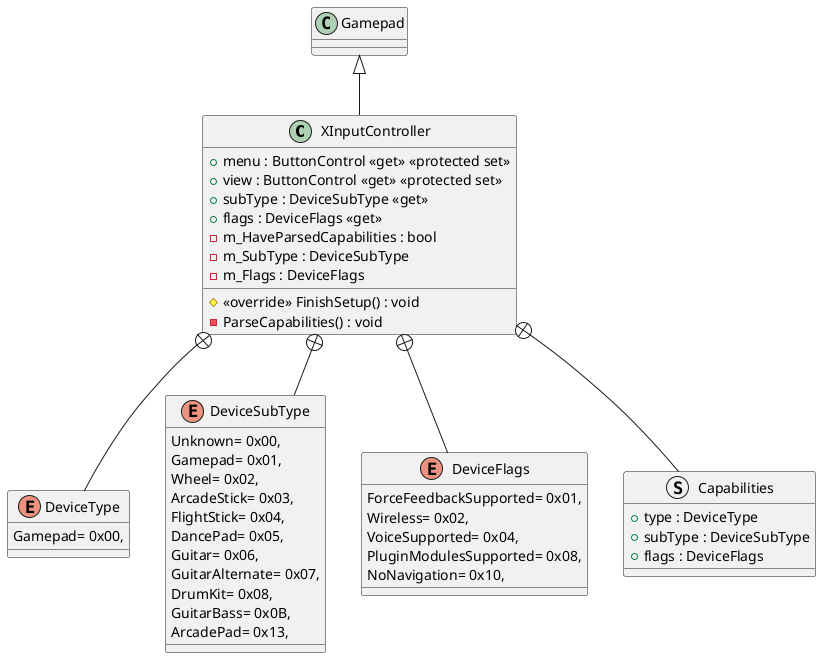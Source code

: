 @startuml
class XInputController {
    + menu : ButtonControl <<get>> <<protected set>>
    + view : ButtonControl <<get>> <<protected set>>
    + subType : DeviceSubType <<get>>
    + flags : DeviceFlags <<get>>
    # <<override>> FinishSetup() : void
    - m_HaveParsedCapabilities : bool
    - m_SubType : DeviceSubType
    - m_Flags : DeviceFlags
    - ParseCapabilities() : void
}
enum DeviceType {
    Gamepad= 0x00,
}
enum DeviceSubType {
    Unknown= 0x00,
    Gamepad= 0x01,
    Wheel= 0x02,
    ArcadeStick= 0x03,
    FlightStick= 0x04,
    DancePad= 0x05,
    Guitar= 0x06,
    GuitarAlternate= 0x07,
    DrumKit= 0x08,
    GuitarBass= 0x0B,
    ArcadePad= 0x13,
}
enum DeviceFlags {
    ForceFeedbackSupported= 0x01,
    Wireless= 0x02,
    VoiceSupported= 0x04,
    PluginModulesSupported= 0x08,
    NoNavigation= 0x10,
}
struct Capabilities {
    + type : DeviceType
    + subType : DeviceSubType
    + flags : DeviceFlags
}
Gamepad <|-- XInputController
XInputController +-- DeviceType
XInputController +-- DeviceSubType
XInputController +-- DeviceFlags
XInputController +-- Capabilities
@enduml
